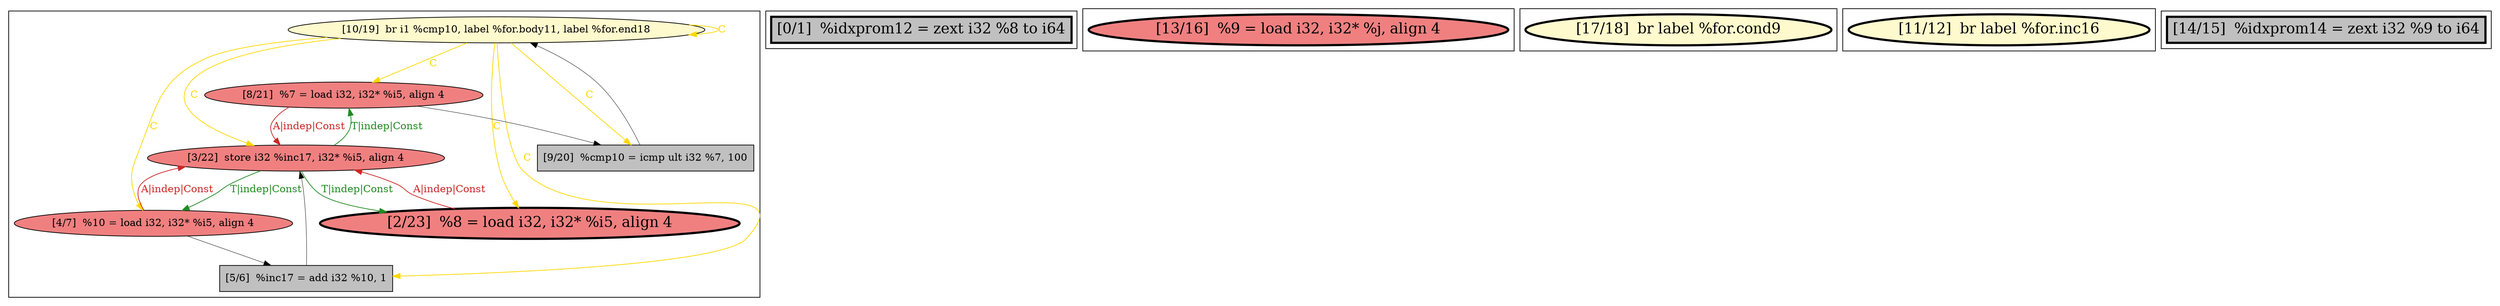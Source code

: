 
digraph G {





subgraph cluster4 {


node1353 [fillcolor=lemonchiffon,label="[10/19]  br i1 %cmp10, label %for.body11, label %for.end18",shape=ellipse,style=filled ]
node1347 [fillcolor=lightcoral,label="[8/21]  %7 = load i32, i32* %i5, align 4",shape=ellipse,style=filled ]
node1350 [fillcolor=grey,label="[5/6]  %inc17 = add i32 %10, 1",shape=rectangle,style=filled ]
node1352 [fillcolor=lightcoral,label="[4/7]  %10 = load i32, i32* %i5, align 4",shape=ellipse,style=filled ]
node1348 [fillcolor=lightcoral,label="[3/22]  store i32 %inc17, i32* %i5, align 4",shape=ellipse,style=filled ]
node1349 [penwidth=3.0,fontsize=20,fillcolor=lightcoral,label="[2/23]  %8 = load i32, i32* %i5, align 4",shape=ellipse,style=filled ]
node1351 [fillcolor=grey,label="[9/20]  %cmp10 = icmp ult i32 %7, 100",shape=rectangle,style=filled ]

node1353->node1352 [style=solid,color=gold,label="C",penwidth=1.0,fontcolor=gold ]
node1348->node1347 [style=solid,color=forestgreen,label="T|indep|Const",penwidth=1.0,fontcolor=forestgreen ]
node1352->node1348 [style=solid,color=firebrick3,label="A|indep|Const",penwidth=1.0,fontcolor=firebrick3 ]
node1349->node1348 [style=solid,color=firebrick3,label="A|indep|Const",penwidth=1.0,fontcolor=firebrick3 ]
node1353->node1353 [style=solid,color=gold,label="C",penwidth=1.0,fontcolor=gold ]
node1353->node1351 [style=solid,color=gold,label="C",penwidth=1.0,fontcolor=gold ]
node1348->node1349 [style=solid,color=forestgreen,label="T|indep|Const",penwidth=1.0,fontcolor=forestgreen ]
node1348->node1352 [style=solid,color=forestgreen,label="T|indep|Const",penwidth=1.0,fontcolor=forestgreen ]
node1351->node1353 [style=solid,color=black,label="",penwidth=0.5,fontcolor=black ]
node1353->node1348 [style=solid,color=gold,label="C",penwidth=1.0,fontcolor=gold ]
node1353->node1350 [style=solid,color=gold,label="C",penwidth=1.0,fontcolor=gold ]
node1347->node1348 [style=solid,color=firebrick3,label="A|indep|Const",penwidth=1.0,fontcolor=firebrick3 ]
node1350->node1348 [style=solid,color=black,label="",penwidth=0.5,fontcolor=black ]
node1347->node1351 [style=solid,color=black,label="",penwidth=0.5,fontcolor=black ]
node1352->node1350 [style=solid,color=black,label="",penwidth=0.5,fontcolor=black ]
node1353->node1347 [style=solid,color=gold,label="C",penwidth=1.0,fontcolor=gold ]
node1353->node1349 [style=solid,color=gold,label="C",penwidth=1.0,fontcolor=gold ]


}

subgraph cluster3 {


node1346 [penwidth=3.0,fontsize=20,fillcolor=grey,label="[0/1]  %idxprom12 = zext i32 %8 to i64",shape=rectangle,style=filled ]



}

subgraph cluster2 {


node1345 [penwidth=3.0,fontsize=20,fillcolor=lightcoral,label="[13/16]  %9 = load i32, i32* %j, align 4",shape=ellipse,style=filled ]



}

subgraph cluster5 {


node1354 [penwidth=3.0,fontsize=20,fillcolor=lemonchiffon,label="[17/18]  br label %for.cond9",shape=ellipse,style=filled ]



}

subgraph cluster0 {


node1343 [penwidth=3.0,fontsize=20,fillcolor=lemonchiffon,label="[11/12]  br label %for.inc16",shape=ellipse,style=filled ]



}

subgraph cluster1 {


node1344 [penwidth=3.0,fontsize=20,fillcolor=grey,label="[14/15]  %idxprom14 = zext i32 %9 to i64",shape=rectangle,style=filled ]



}

}
